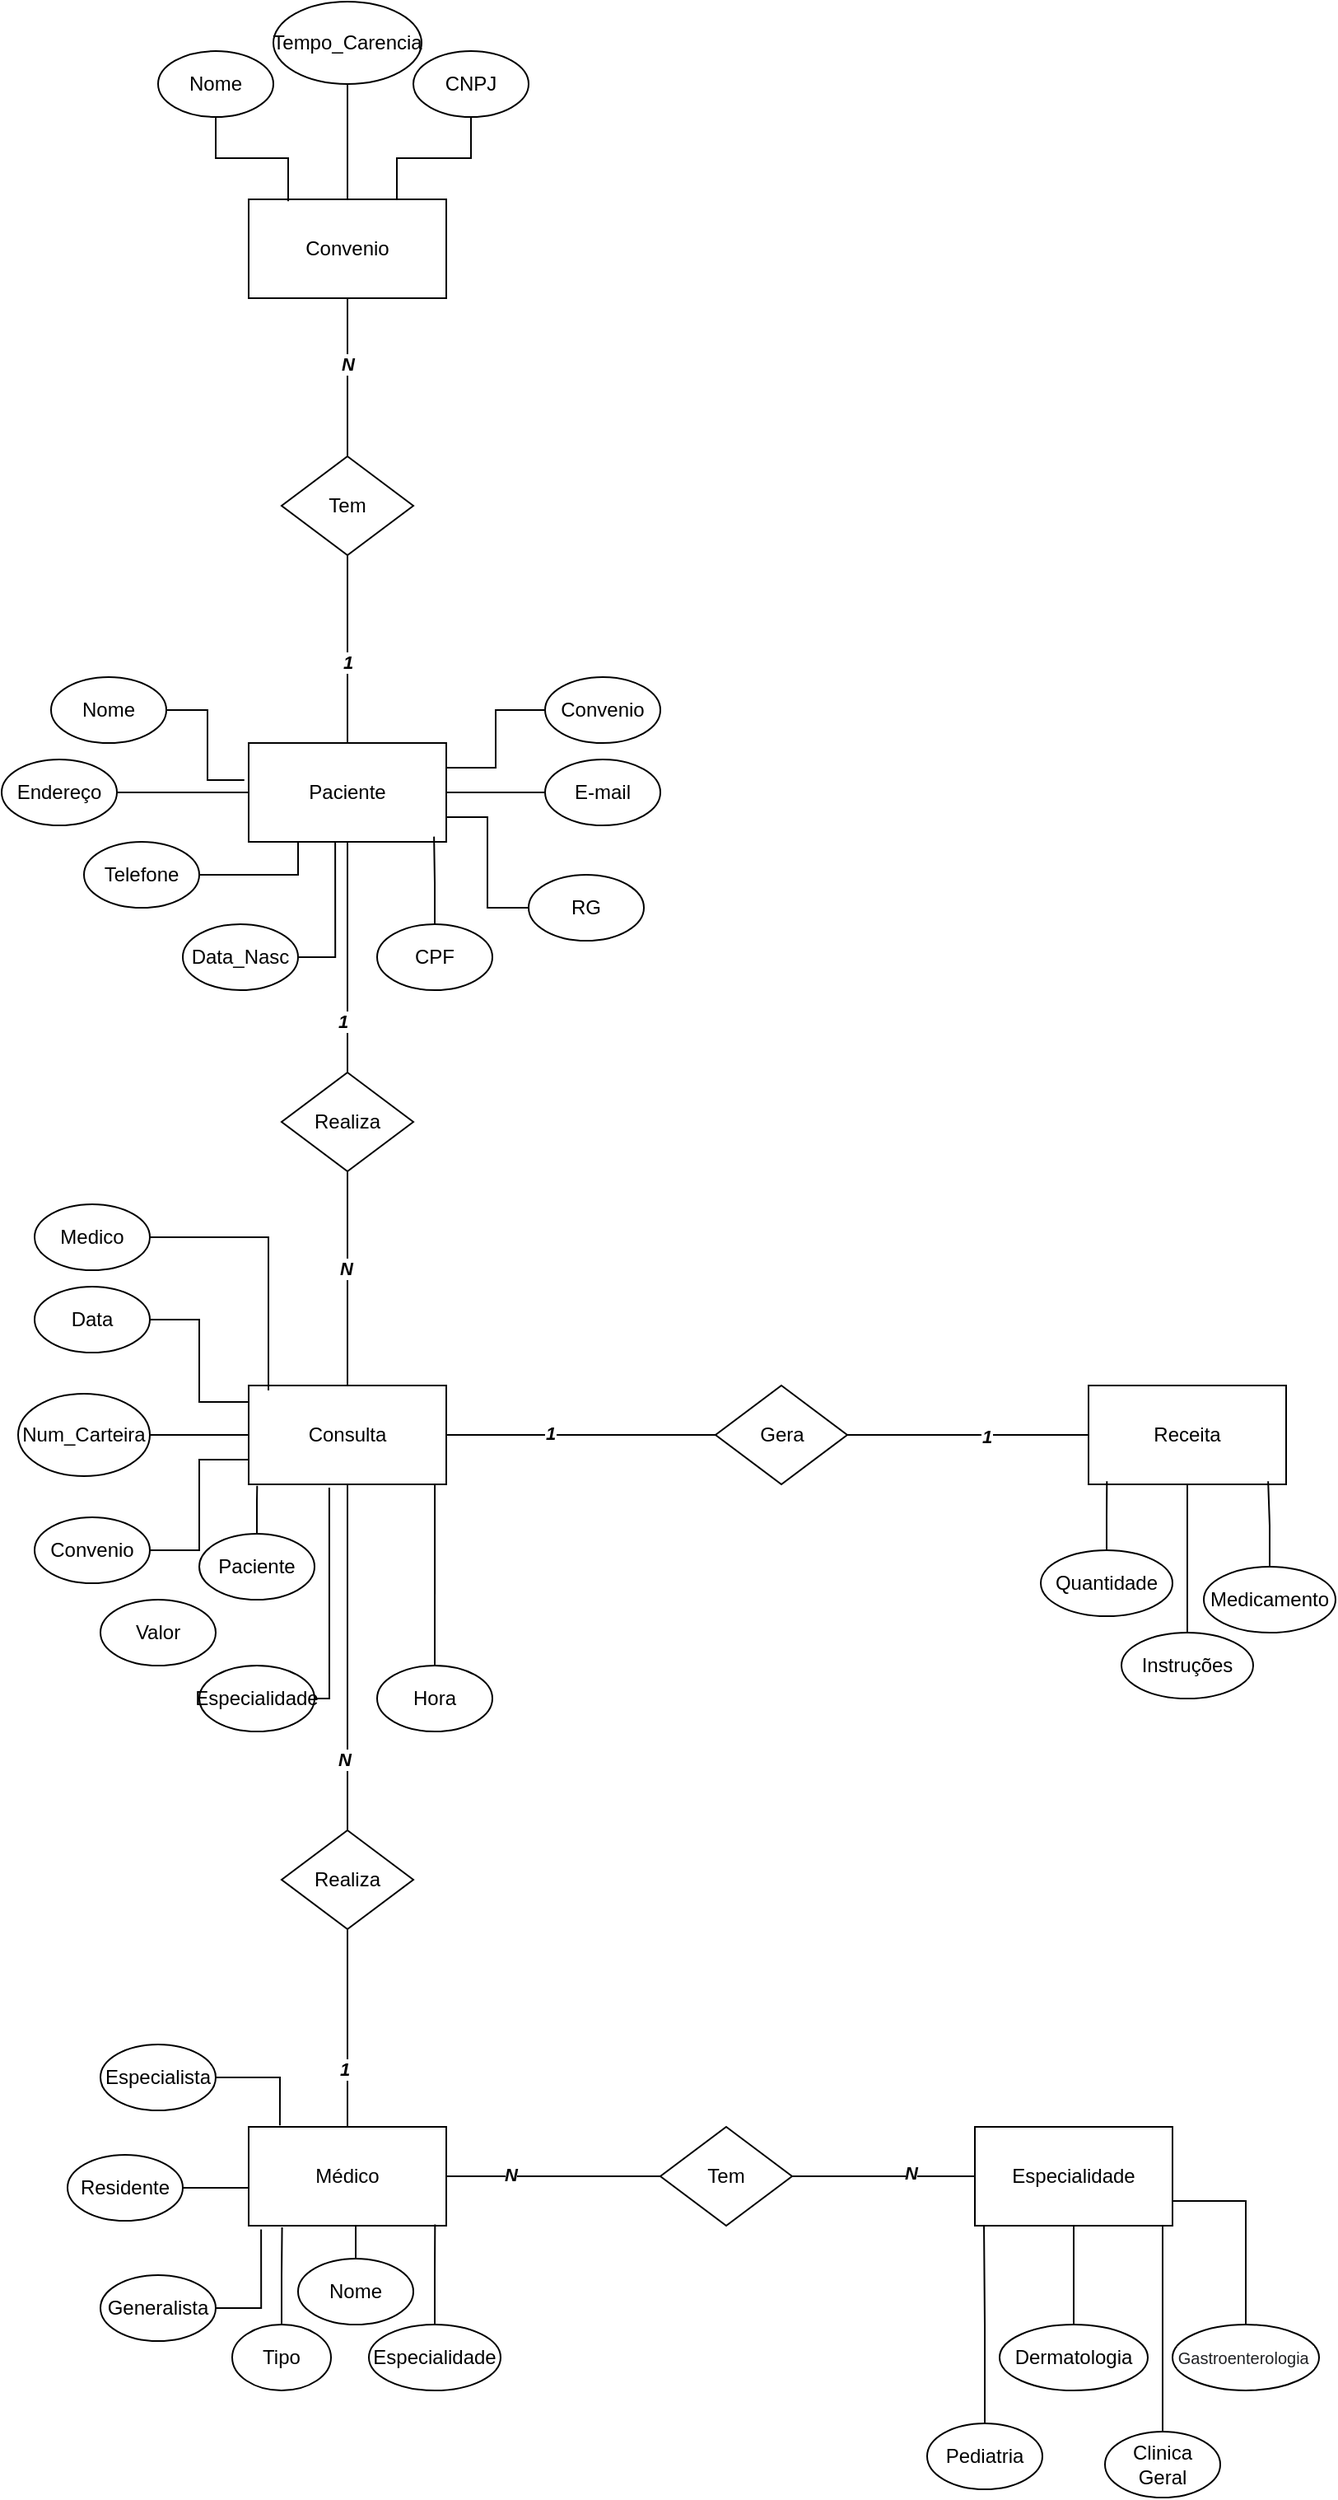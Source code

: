 <mxfile version="24.7.17">
  <diagram name="Página-1" id="8BGDTDJeWKM5IeX-bzNp">
    <mxGraphModel dx="3027" dy="2319" grid="1" gridSize="10" guides="1" tooltips="1" connect="1" arrows="1" fold="1" page="1" pageScale="1" pageWidth="827" pageHeight="1169" math="0" shadow="0">
      <root>
        <mxCell id="0" />
        <mxCell id="1" parent="0" />
        <mxCell id="o7DQFZc0UQr-MpQ6-a8O-60" style="edgeStyle=orthogonalEdgeStyle;rounded=0;orthogonalLoop=1;jettySize=auto;html=1;entryX=0;entryY=0.5;entryDx=0;entryDy=0;endArrow=none;endFill=0;" edge="1" parent="1" source="o7DQFZc0UQr-MpQ6-a8O-1" target="o7DQFZc0UQr-MpQ6-a8O-22">
          <mxGeometry relative="1" as="geometry" />
        </mxCell>
        <mxCell id="o7DQFZc0UQr-MpQ6-a8O-108" value="&lt;b&gt;&lt;i&gt;N&lt;/i&gt;&lt;/b&gt;" style="edgeLabel;html=1;align=center;verticalAlign=middle;resizable=0;points=[];" vertex="1" connectable="0" parent="o7DQFZc0UQr-MpQ6-a8O-60">
          <mxGeometry x="-0.405" y="1" relative="1" as="geometry">
            <mxPoint as="offset" />
          </mxGeometry>
        </mxCell>
        <mxCell id="o7DQFZc0UQr-MpQ6-a8O-65" style="edgeStyle=orthogonalEdgeStyle;rounded=0;orthogonalLoop=1;jettySize=auto;html=1;entryX=0.5;entryY=1;entryDx=0;entryDy=0;endArrow=none;endFill=0;" edge="1" parent="1" source="o7DQFZc0UQr-MpQ6-a8O-1" target="o7DQFZc0UQr-MpQ6-a8O-64">
          <mxGeometry relative="1" as="geometry" />
        </mxCell>
        <mxCell id="o7DQFZc0UQr-MpQ6-a8O-110" value="&lt;b&gt;&lt;i&gt;1&lt;/i&gt;&lt;/b&gt;" style="edgeLabel;html=1;align=center;verticalAlign=middle;resizable=0;points=[];" vertex="1" connectable="0" parent="o7DQFZc0UQr-MpQ6-a8O-65">
          <mxGeometry x="-0.407" y="2" relative="1" as="geometry">
            <mxPoint as="offset" />
          </mxGeometry>
        </mxCell>
        <mxCell id="o7DQFZc0UQr-MpQ6-a8O-1" value="Médico" style="rounded=0;whiteSpace=wrap;html=1;" vertex="1" parent="1">
          <mxGeometry x="90" y="400" width="120" height="60" as="geometry" />
        </mxCell>
        <mxCell id="o7DQFZc0UQr-MpQ6-a8O-2" value="Especialidade" style="ellipse;whiteSpace=wrap;html=1;" vertex="1" parent="1">
          <mxGeometry x="163" y="520" width="80" height="40" as="geometry" />
        </mxCell>
        <mxCell id="o7DQFZc0UQr-MpQ6-a8O-3" value="Nome" style="ellipse;whiteSpace=wrap;html=1;" vertex="1" parent="1">
          <mxGeometry x="120" y="480" width="70" height="40" as="geometry" />
        </mxCell>
        <mxCell id="o7DQFZc0UQr-MpQ6-a8O-4" value="Tipo" style="ellipse;whiteSpace=wrap;html=1;" vertex="1" parent="1">
          <mxGeometry x="80" y="520" width="60" height="40" as="geometry" />
        </mxCell>
        <mxCell id="o7DQFZc0UQr-MpQ6-a8O-11" style="edgeStyle=orthogonalEdgeStyle;rounded=0;orthogonalLoop=1;jettySize=auto;html=1;entryX=0.646;entryY=1.004;entryDx=0;entryDy=0;entryPerimeter=0;endArrow=none;endFill=0;" edge="1" parent="1" source="o7DQFZc0UQr-MpQ6-a8O-3" target="o7DQFZc0UQr-MpQ6-a8O-1">
          <mxGeometry relative="1" as="geometry" />
        </mxCell>
        <mxCell id="o7DQFZc0UQr-MpQ6-a8O-12" style="edgeStyle=orthogonalEdgeStyle;rounded=0;orthogonalLoop=1;jettySize=auto;html=1;entryX=0.169;entryY=1.016;entryDx=0;entryDy=0;entryPerimeter=0;endArrow=none;endFill=0;" edge="1" parent="1" source="o7DQFZc0UQr-MpQ6-a8O-4" target="o7DQFZc0UQr-MpQ6-a8O-1">
          <mxGeometry relative="1" as="geometry" />
        </mxCell>
        <mxCell id="o7DQFZc0UQr-MpQ6-a8O-13" style="edgeStyle=orthogonalEdgeStyle;rounded=0;orthogonalLoop=1;jettySize=auto;html=1;entryX=0.943;entryY=0.987;entryDx=0;entryDy=0;entryPerimeter=0;endArrow=none;endFill=0;" edge="1" parent="1" source="o7DQFZc0UQr-MpQ6-a8O-2" target="o7DQFZc0UQr-MpQ6-a8O-1">
          <mxGeometry relative="1" as="geometry" />
        </mxCell>
        <mxCell id="o7DQFZc0UQr-MpQ6-a8O-14" value="Especialidade" style="rounded=0;whiteSpace=wrap;html=1;" vertex="1" parent="1">
          <mxGeometry x="531" y="400" width="120" height="60" as="geometry" />
        </mxCell>
        <mxCell id="o7DQFZc0UQr-MpQ6-a8O-15" value="Residente" style="ellipse;whiteSpace=wrap;html=1;" vertex="1" parent="1">
          <mxGeometry x="-20" y="417" width="70" height="40" as="geometry" />
        </mxCell>
        <mxCell id="o7DQFZc0UQr-MpQ6-a8O-16" value="Especialista" style="ellipse;whiteSpace=wrap;html=1;" vertex="1" parent="1">
          <mxGeometry y="350" width="70" height="40" as="geometry" />
        </mxCell>
        <mxCell id="o7DQFZc0UQr-MpQ6-a8O-17" value="Generalista" style="ellipse;whiteSpace=wrap;html=1;" vertex="1" parent="1">
          <mxGeometry y="490" width="70" height="40" as="geometry" />
        </mxCell>
        <mxCell id="o7DQFZc0UQr-MpQ6-a8O-18" value="Pediatria" style="ellipse;whiteSpace=wrap;html=1;" vertex="1" parent="1">
          <mxGeometry x="502" y="580" width="70" height="40" as="geometry" />
        </mxCell>
        <mxCell id="o7DQFZc0UQr-MpQ6-a8O-63" style="edgeStyle=orthogonalEdgeStyle;rounded=0;orthogonalLoop=1;jettySize=auto;html=1;entryX=1;entryY=0.75;entryDx=0;entryDy=0;endArrow=none;endFill=0;" edge="1" parent="1" source="o7DQFZc0UQr-MpQ6-a8O-19" target="o7DQFZc0UQr-MpQ6-a8O-14">
          <mxGeometry relative="1" as="geometry" />
        </mxCell>
        <mxCell id="o7DQFZc0UQr-MpQ6-a8O-19" value="&lt;span style=&quot;color: rgb(32, 33, 36); text-align: start; white-space-collapse: preserve; background-color: rgb(255, 255, 255);&quot;&gt;&lt;font style=&quot;font-size: 10px;&quot; face=&quot;Helvetica&quot;&gt;Gastroenterologia &lt;/font&gt;&lt;/span&gt;" style="ellipse;whiteSpace=wrap;html=1;" vertex="1" parent="1">
          <mxGeometry x="651" y="520" width="89" height="40" as="geometry" />
        </mxCell>
        <mxCell id="o7DQFZc0UQr-MpQ6-a8O-20" value="Clinica Geral" style="ellipse;whiteSpace=wrap;html=1;" vertex="1" parent="1">
          <mxGeometry x="610" y="585" width="70" height="40" as="geometry" />
        </mxCell>
        <mxCell id="o7DQFZc0UQr-MpQ6-a8O-51" style="edgeStyle=orthogonalEdgeStyle;rounded=0;orthogonalLoop=1;jettySize=auto;html=1;entryX=0.5;entryY=1;entryDx=0;entryDy=0;endArrow=none;endFill=0;" edge="1" parent="1" source="o7DQFZc0UQr-MpQ6-a8O-21" target="o7DQFZc0UQr-MpQ6-a8O-14">
          <mxGeometry relative="1" as="geometry" />
        </mxCell>
        <mxCell id="o7DQFZc0UQr-MpQ6-a8O-21" value="Dermatologia" style="ellipse;whiteSpace=wrap;html=1;" vertex="1" parent="1">
          <mxGeometry x="546" y="520" width="90" height="40" as="geometry" />
        </mxCell>
        <mxCell id="o7DQFZc0UQr-MpQ6-a8O-61" style="edgeStyle=orthogonalEdgeStyle;rounded=0;orthogonalLoop=1;jettySize=auto;html=1;entryX=0;entryY=0.5;entryDx=0;entryDy=0;endArrow=none;endFill=0;" edge="1" parent="1" source="o7DQFZc0UQr-MpQ6-a8O-22" target="o7DQFZc0UQr-MpQ6-a8O-14">
          <mxGeometry relative="1" as="geometry" />
        </mxCell>
        <mxCell id="o7DQFZc0UQr-MpQ6-a8O-109" value="&lt;b&gt;&lt;i&gt;N&lt;/i&gt;&lt;/b&gt;" style="edgeLabel;html=1;align=center;verticalAlign=middle;resizable=0;points=[];" vertex="1" connectable="0" parent="o7DQFZc0UQr-MpQ6-a8O-61">
          <mxGeometry x="0.297" y="2" relative="1" as="geometry">
            <mxPoint as="offset" />
          </mxGeometry>
        </mxCell>
        <mxCell id="o7DQFZc0UQr-MpQ6-a8O-22" value="Tem" style="rhombus;whiteSpace=wrap;html=1;" vertex="1" parent="1">
          <mxGeometry x="340" y="400" width="80" height="60" as="geometry" />
        </mxCell>
        <mxCell id="o7DQFZc0UQr-MpQ6-a8O-77" style="edgeStyle=orthogonalEdgeStyle;rounded=0;orthogonalLoop=1;jettySize=auto;html=1;entryX=0.5;entryY=0;entryDx=0;entryDy=0;endArrow=none;endFill=0;" edge="1" parent="1" source="o7DQFZc0UQr-MpQ6-a8O-24" target="o7DQFZc0UQr-MpQ6-a8O-75">
          <mxGeometry relative="1" as="geometry" />
        </mxCell>
        <mxCell id="o7DQFZc0UQr-MpQ6-a8O-113" value="&lt;b&gt;&lt;i&gt;1&lt;/i&gt;&lt;/b&gt;" style="edgeLabel;html=1;align=center;verticalAlign=middle;resizable=0;points=[];" vertex="1" connectable="0" parent="o7DQFZc0UQr-MpQ6-a8O-77">
          <mxGeometry x="0.533" y="-3" relative="1" as="geometry">
            <mxPoint y="1" as="offset" />
          </mxGeometry>
        </mxCell>
        <mxCell id="o7DQFZc0UQr-MpQ6-a8O-24" value="Paciente" style="rounded=0;whiteSpace=wrap;html=1;" vertex="1" parent="1">
          <mxGeometry x="90" y="-440" width="120" height="60" as="geometry" />
        </mxCell>
        <mxCell id="o7DQFZc0UQr-MpQ6-a8O-25" value="Nome" style="ellipse;whiteSpace=wrap;html=1;" vertex="1" parent="1">
          <mxGeometry x="-30" y="-480" width="70" height="40" as="geometry" />
        </mxCell>
        <mxCell id="o7DQFZc0UQr-MpQ6-a8O-26" value="Data_Nasc" style="ellipse;whiteSpace=wrap;html=1;" vertex="1" parent="1">
          <mxGeometry x="50" y="-330" width="70" height="40" as="geometry" />
        </mxCell>
        <mxCell id="o7DQFZc0UQr-MpQ6-a8O-80" style="edgeStyle=orthogonalEdgeStyle;rounded=0;orthogonalLoop=1;jettySize=auto;html=1;entryX=0;entryY=0.5;entryDx=0;entryDy=0;endArrow=none;endFill=0;" edge="1" parent="1" source="o7DQFZc0UQr-MpQ6-a8O-27" target="o7DQFZc0UQr-MpQ6-a8O-24">
          <mxGeometry relative="1" as="geometry" />
        </mxCell>
        <mxCell id="o7DQFZc0UQr-MpQ6-a8O-27" value="Endereço" style="ellipse;whiteSpace=wrap;html=1;" vertex="1" parent="1">
          <mxGeometry x="-60" y="-430" width="70" height="40" as="geometry" />
        </mxCell>
        <mxCell id="o7DQFZc0UQr-MpQ6-a8O-81" style="edgeStyle=orthogonalEdgeStyle;rounded=0;orthogonalLoop=1;jettySize=auto;html=1;entryX=0.25;entryY=1;entryDx=0;entryDy=0;endArrow=none;endFill=0;" edge="1" parent="1" source="o7DQFZc0UQr-MpQ6-a8O-28" target="o7DQFZc0UQr-MpQ6-a8O-24">
          <mxGeometry relative="1" as="geometry" />
        </mxCell>
        <mxCell id="o7DQFZc0UQr-MpQ6-a8O-28" value="Telefone" style="ellipse;whiteSpace=wrap;html=1;" vertex="1" parent="1">
          <mxGeometry x="-10" y="-380" width="70" height="40" as="geometry" />
        </mxCell>
        <mxCell id="o7DQFZc0UQr-MpQ6-a8O-85" style="edgeStyle=orthogonalEdgeStyle;rounded=0;orthogonalLoop=1;jettySize=auto;html=1;endArrow=none;endFill=0;" edge="1" parent="1" source="o7DQFZc0UQr-MpQ6-a8O-29" target="o7DQFZc0UQr-MpQ6-a8O-24">
          <mxGeometry relative="1" as="geometry" />
        </mxCell>
        <mxCell id="o7DQFZc0UQr-MpQ6-a8O-29" value="E-mail" style="ellipse;whiteSpace=wrap;html=1;" vertex="1" parent="1">
          <mxGeometry x="270" y="-430" width="70" height="40" as="geometry" />
        </mxCell>
        <mxCell id="o7DQFZc0UQr-MpQ6-a8O-30" value="CPF" style="ellipse;whiteSpace=wrap;html=1;" vertex="1" parent="1">
          <mxGeometry x="168" y="-330" width="70" height="40" as="geometry" />
        </mxCell>
        <mxCell id="o7DQFZc0UQr-MpQ6-a8O-84" style="edgeStyle=orthogonalEdgeStyle;rounded=0;orthogonalLoop=1;jettySize=auto;html=1;entryX=1;entryY=0.75;entryDx=0;entryDy=0;endArrow=none;endFill=0;" edge="1" parent="1" source="o7DQFZc0UQr-MpQ6-a8O-31" target="o7DQFZc0UQr-MpQ6-a8O-24">
          <mxGeometry relative="1" as="geometry" />
        </mxCell>
        <mxCell id="o7DQFZc0UQr-MpQ6-a8O-31" value="RG" style="ellipse;whiteSpace=wrap;html=1;" vertex="1" parent="1">
          <mxGeometry x="260" y="-360" width="70" height="40" as="geometry" />
        </mxCell>
        <mxCell id="o7DQFZc0UQr-MpQ6-a8O-86" style="edgeStyle=orthogonalEdgeStyle;rounded=0;orthogonalLoop=1;jettySize=auto;html=1;entryX=1;entryY=0.25;entryDx=0;entryDy=0;endArrow=none;endFill=0;" edge="1" parent="1" source="o7DQFZc0UQr-MpQ6-a8O-32" target="o7DQFZc0UQr-MpQ6-a8O-24">
          <mxGeometry relative="1" as="geometry" />
        </mxCell>
        <mxCell id="o7DQFZc0UQr-MpQ6-a8O-32" value="Convenio" style="ellipse;whiteSpace=wrap;html=1;" vertex="1" parent="1">
          <mxGeometry x="270" y="-480" width="70" height="40" as="geometry" />
        </mxCell>
        <mxCell id="o7DQFZc0UQr-MpQ6-a8O-106" style="edgeStyle=orthogonalEdgeStyle;rounded=0;orthogonalLoop=1;jettySize=auto;html=1;entryX=0.5;entryY=0;entryDx=0;entryDy=0;endArrow=none;endFill=0;" edge="1" parent="1" source="o7DQFZc0UQr-MpQ6-a8O-33" target="o7DQFZc0UQr-MpQ6-a8O-105">
          <mxGeometry relative="1" as="geometry" />
        </mxCell>
        <mxCell id="o7DQFZc0UQr-MpQ6-a8O-117" value="&lt;b&gt;&lt;i&gt;N&lt;/i&gt;&lt;/b&gt;" style="edgeLabel;html=1;align=center;verticalAlign=middle;resizable=0;points=[];" vertex="1" connectable="0" parent="o7DQFZc0UQr-MpQ6-a8O-106">
          <mxGeometry x="-0.181" relative="1" as="geometry">
            <mxPoint as="offset" />
          </mxGeometry>
        </mxCell>
        <mxCell id="o7DQFZc0UQr-MpQ6-a8O-33" value="Convenio" style="rounded=0;whiteSpace=wrap;html=1;" vertex="1" parent="1">
          <mxGeometry x="90" y="-770" width="120" height="60" as="geometry" />
        </mxCell>
        <mxCell id="o7DQFZc0UQr-MpQ6-a8O-34" value="Nome" style="ellipse;whiteSpace=wrap;html=1;" vertex="1" parent="1">
          <mxGeometry x="35" y="-860" width="70" height="40" as="geometry" />
        </mxCell>
        <mxCell id="o7DQFZc0UQr-MpQ6-a8O-103" style="edgeStyle=orthogonalEdgeStyle;rounded=0;orthogonalLoop=1;jettySize=auto;html=1;entryX=0.75;entryY=0;entryDx=0;entryDy=0;endArrow=none;endFill=0;" edge="1" parent="1" source="o7DQFZc0UQr-MpQ6-a8O-35" target="o7DQFZc0UQr-MpQ6-a8O-33">
          <mxGeometry relative="1" as="geometry" />
        </mxCell>
        <mxCell id="o7DQFZc0UQr-MpQ6-a8O-35" value="CNPJ" style="ellipse;whiteSpace=wrap;html=1;" vertex="1" parent="1">
          <mxGeometry x="190" y="-860" width="70" height="40" as="geometry" />
        </mxCell>
        <mxCell id="o7DQFZc0UQr-MpQ6-a8O-102" style="edgeStyle=orthogonalEdgeStyle;rounded=0;orthogonalLoop=1;jettySize=auto;html=1;entryX=0.5;entryY=0;entryDx=0;entryDy=0;endArrow=none;endFill=0;" edge="1" parent="1" source="o7DQFZc0UQr-MpQ6-a8O-36" target="o7DQFZc0UQr-MpQ6-a8O-33">
          <mxGeometry relative="1" as="geometry" />
        </mxCell>
        <mxCell id="o7DQFZc0UQr-MpQ6-a8O-36" value="Tempo_Carencia" style="ellipse;whiteSpace=wrap;html=1;" vertex="1" parent="1">
          <mxGeometry x="105" y="-890" width="90" height="50" as="geometry" />
        </mxCell>
        <mxCell id="o7DQFZc0UQr-MpQ6-a8O-66" style="edgeStyle=orthogonalEdgeStyle;rounded=0;orthogonalLoop=1;jettySize=auto;html=1;entryX=0.5;entryY=0;entryDx=0;entryDy=0;endArrow=none;endFill=0;" edge="1" parent="1" source="o7DQFZc0UQr-MpQ6-a8O-37" target="o7DQFZc0UQr-MpQ6-a8O-64">
          <mxGeometry relative="1" as="geometry" />
        </mxCell>
        <mxCell id="o7DQFZc0UQr-MpQ6-a8O-112" value="&lt;b&gt;&lt;i&gt;N&lt;/i&gt;&lt;/b&gt;" style="edgeLabel;html=1;align=center;verticalAlign=middle;resizable=0;points=[];" vertex="1" connectable="0" parent="o7DQFZc0UQr-MpQ6-a8O-66">
          <mxGeometry x="0.587" y="-2" relative="1" as="geometry">
            <mxPoint as="offset" />
          </mxGeometry>
        </mxCell>
        <mxCell id="o7DQFZc0UQr-MpQ6-a8O-95" style="edgeStyle=orthogonalEdgeStyle;rounded=0;orthogonalLoop=1;jettySize=auto;html=1;endArrow=none;endFill=0;" edge="1" parent="1" source="o7DQFZc0UQr-MpQ6-a8O-37" target="o7DQFZc0UQr-MpQ6-a8O-94">
          <mxGeometry relative="1" as="geometry" />
        </mxCell>
        <mxCell id="o7DQFZc0UQr-MpQ6-a8O-118" value="&lt;b&gt;&lt;i&gt;1&lt;/i&gt;&lt;/b&gt;" style="edgeLabel;html=1;align=center;verticalAlign=middle;resizable=0;points=[];" vertex="1" connectable="0" parent="o7DQFZc0UQr-MpQ6-a8O-95">
          <mxGeometry x="-0.229" y="1" relative="1" as="geometry">
            <mxPoint as="offset" />
          </mxGeometry>
        </mxCell>
        <mxCell id="o7DQFZc0UQr-MpQ6-a8O-37" value="Consulta" style="rounded=0;whiteSpace=wrap;html=1;" vertex="1" parent="1">
          <mxGeometry x="90" y="-50" width="120" height="60" as="geometry" />
        </mxCell>
        <mxCell id="o7DQFZc0UQr-MpQ6-a8O-38" value="Data" style="ellipse;whiteSpace=wrap;html=1;" vertex="1" parent="1">
          <mxGeometry x="-40" y="-110" width="70" height="40" as="geometry" />
        </mxCell>
        <mxCell id="o7DQFZc0UQr-MpQ6-a8O-39" value="Hora" style="ellipse;whiteSpace=wrap;html=1;" vertex="1" parent="1">
          <mxGeometry x="168" y="120" width="70" height="40" as="geometry" />
        </mxCell>
        <mxCell id="o7DQFZc0UQr-MpQ6-a8O-40" value="Medico" style="ellipse;whiteSpace=wrap;html=1;" vertex="1" parent="1">
          <mxGeometry x="-40" y="-160" width="70" height="40" as="geometry" />
        </mxCell>
        <mxCell id="o7DQFZc0UQr-MpQ6-a8O-42" value="Paciente" style="ellipse;whiteSpace=wrap;html=1;" vertex="1" parent="1">
          <mxGeometry x="60" y="40" width="70" height="40" as="geometry" />
        </mxCell>
        <mxCell id="o7DQFZc0UQr-MpQ6-a8O-43" value="Valor&lt;span style=&quot;color: rgba(0, 0, 0, 0); font-family: monospace; font-size: 0px; text-align: start; text-wrap: nowrap;&quot;&gt;%3CmxGraphModel%3E%3Croot%3E%3CmxCell%20id%3D%220%22%2F%3E%3CmxCell%20id%3D%221%22%20parent%3D%220%22%2F%3E%3CmxCell%20id%3D%222%22%20value%3D%22Hora%22%20style%3D%22ellipse%3BwhiteSpace%3Dwrap%3Bhtml%3D1%3B%22%20vertex%3D%221%22%20parent%3D%221%22%3E%3CmxGeometry%20x%3D%22330%22%20y%3D%2250%22%20width%3D%2270%22%20height%3D%2240%22%20as%3D%22geometry%22%2F%3E%3C%2FmxCell%3E%3C%2Froot%3E%3C%2FmxGraphModel%3E&lt;/span&gt;&lt;span style=&quot;color: rgba(0, 0, 0, 0); font-family: monospace; font-size: 0px; text-align: start; text-wrap: nowrap;&quot;&gt;%3CmxGraphModel%3E%3Croot%3E%3CmxCell%20id%3D%220%22%2F%3E%3CmxCell%20id%3D%221%22%20parent%3D%220%22%2F%3E%3CmxCell%20id%3D%222%22%20value%3D%22Hora%22%20style%3D%22ellipse%3BwhiteSpace%3Dwrap%3Bhtml%3D1%3B%22%20vertex%3D%221%22%20parent%3D%221%22%3E%3CmxGeometry%20x%3D%22330%22%20y%3D%2250%22%20width%3D%2270%22%20height%3D%2240%22%20as%3D%22geometry%22%2F%3E%3C%2FmxCell%3E%3C%2Froot%3E%3C%2FmxGraphModel%3E&lt;/span&gt;" style="ellipse;whiteSpace=wrap;html=1;" vertex="1" parent="1">
          <mxGeometry y="80" width="70" height="40" as="geometry" />
        </mxCell>
        <mxCell id="o7DQFZc0UQr-MpQ6-a8O-71" style="edgeStyle=orthogonalEdgeStyle;rounded=0;orthogonalLoop=1;jettySize=auto;html=1;entryX=0;entryY=0.75;entryDx=0;entryDy=0;endArrow=none;endFill=0;" edge="1" parent="1" source="o7DQFZc0UQr-MpQ6-a8O-44" target="o7DQFZc0UQr-MpQ6-a8O-37">
          <mxGeometry relative="1" as="geometry" />
        </mxCell>
        <mxCell id="o7DQFZc0UQr-MpQ6-a8O-44" value="Convenio" style="ellipse;whiteSpace=wrap;html=1;" vertex="1" parent="1">
          <mxGeometry x="-40" y="30" width="70" height="40" as="geometry" />
        </mxCell>
        <mxCell id="o7DQFZc0UQr-MpQ6-a8O-67" style="edgeStyle=orthogonalEdgeStyle;rounded=0;orthogonalLoop=1;jettySize=auto;html=1;entryX=0;entryY=0.5;entryDx=0;entryDy=0;endArrow=none;endFill=0;" edge="1" parent="1" source="o7DQFZc0UQr-MpQ6-a8O-45" target="o7DQFZc0UQr-MpQ6-a8O-37">
          <mxGeometry relative="1" as="geometry" />
        </mxCell>
        <mxCell id="o7DQFZc0UQr-MpQ6-a8O-45" value="Num_Carteira" style="ellipse;whiteSpace=wrap;html=1;" vertex="1" parent="1">
          <mxGeometry x="-50" y="-45" width="80" height="50" as="geometry" />
        </mxCell>
        <mxCell id="o7DQFZc0UQr-MpQ6-a8O-46" value="Especialidade" style="ellipse;whiteSpace=wrap;html=1;" vertex="1" parent="1">
          <mxGeometry x="60" y="120" width="70" height="40" as="geometry" />
        </mxCell>
        <mxCell id="o7DQFZc0UQr-MpQ6-a8O-47" value="Receita" style="rounded=0;whiteSpace=wrap;html=1;" vertex="1" parent="1">
          <mxGeometry x="600" y="-50" width="120" height="60" as="geometry" />
        </mxCell>
        <mxCell id="o7DQFZc0UQr-MpQ6-a8O-48" value="Medicamento" style="ellipse;whiteSpace=wrap;html=1;" vertex="1" parent="1">
          <mxGeometry x="670" y="60" width="80" height="40" as="geometry" />
        </mxCell>
        <mxCell id="o7DQFZc0UQr-MpQ6-a8O-49" value="Quantidade" style="ellipse;whiteSpace=wrap;html=1;" vertex="1" parent="1">
          <mxGeometry x="571" y="50" width="80" height="40" as="geometry" />
        </mxCell>
        <mxCell id="o7DQFZc0UQr-MpQ6-a8O-98" style="edgeStyle=orthogonalEdgeStyle;rounded=0;orthogonalLoop=1;jettySize=auto;html=1;entryX=0.5;entryY=1;entryDx=0;entryDy=0;endArrow=none;endFill=0;" edge="1" parent="1" source="o7DQFZc0UQr-MpQ6-a8O-50" target="o7DQFZc0UQr-MpQ6-a8O-47">
          <mxGeometry relative="1" as="geometry" />
        </mxCell>
        <mxCell id="o7DQFZc0UQr-MpQ6-a8O-50" value="Instruções" style="ellipse;whiteSpace=wrap;html=1;" vertex="1" parent="1">
          <mxGeometry x="620" y="100" width="80" height="40" as="geometry" />
        </mxCell>
        <mxCell id="o7DQFZc0UQr-MpQ6-a8O-54" style="edgeStyle=orthogonalEdgeStyle;rounded=0;orthogonalLoop=1;jettySize=auto;html=1;endArrow=none;endFill=0;" edge="1" parent="1" source="o7DQFZc0UQr-MpQ6-a8O-20">
          <mxGeometry relative="1" as="geometry">
            <mxPoint x="645" y="460" as="targetPoint" />
          </mxGeometry>
        </mxCell>
        <mxCell id="o7DQFZc0UQr-MpQ6-a8O-55" style="edgeStyle=orthogonalEdgeStyle;rounded=0;orthogonalLoop=1;jettySize=auto;html=1;entryX=0.046;entryY=1.005;entryDx=0;entryDy=0;entryPerimeter=0;endArrow=none;endFill=0;" edge="1" parent="1" source="o7DQFZc0UQr-MpQ6-a8O-18" target="o7DQFZc0UQr-MpQ6-a8O-14">
          <mxGeometry relative="1" as="geometry" />
        </mxCell>
        <mxCell id="o7DQFZc0UQr-MpQ6-a8O-57" style="edgeStyle=orthogonalEdgeStyle;rounded=0;orthogonalLoop=1;jettySize=auto;html=1;entryX=0.063;entryY=1.038;entryDx=0;entryDy=0;entryPerimeter=0;endArrow=none;endFill=0;" edge="1" parent="1" source="o7DQFZc0UQr-MpQ6-a8O-17" target="o7DQFZc0UQr-MpQ6-a8O-1">
          <mxGeometry relative="1" as="geometry" />
        </mxCell>
        <mxCell id="o7DQFZc0UQr-MpQ6-a8O-58" style="edgeStyle=orthogonalEdgeStyle;rounded=0;orthogonalLoop=1;jettySize=auto;html=1;endArrow=none;endFill=0;" edge="1" parent="1" source="o7DQFZc0UQr-MpQ6-a8O-15">
          <mxGeometry relative="1" as="geometry">
            <mxPoint x="90" y="437" as="targetPoint" />
          </mxGeometry>
        </mxCell>
        <mxCell id="o7DQFZc0UQr-MpQ6-a8O-59" style="edgeStyle=orthogonalEdgeStyle;rounded=0;orthogonalLoop=1;jettySize=auto;html=1;entryX=0.158;entryY=-0.014;entryDx=0;entryDy=0;entryPerimeter=0;endArrow=none;endFill=0;" edge="1" parent="1" source="o7DQFZc0UQr-MpQ6-a8O-16" target="o7DQFZc0UQr-MpQ6-a8O-1">
          <mxGeometry relative="1" as="geometry" />
        </mxCell>
        <mxCell id="o7DQFZc0UQr-MpQ6-a8O-64" value="Realiza" style="rhombus;whiteSpace=wrap;html=1;" vertex="1" parent="1">
          <mxGeometry x="110" y="220" width="80" height="60" as="geometry" />
        </mxCell>
        <mxCell id="o7DQFZc0UQr-MpQ6-a8O-70" style="edgeStyle=orthogonalEdgeStyle;rounded=0;orthogonalLoop=1;jettySize=auto;html=1;entryX=0.043;entryY=1.014;entryDx=0;entryDy=0;entryPerimeter=0;endArrow=none;endFill=0;" edge="1" parent="1" source="o7DQFZc0UQr-MpQ6-a8O-42" target="o7DQFZc0UQr-MpQ6-a8O-37">
          <mxGeometry relative="1" as="geometry" />
        </mxCell>
        <mxCell id="o7DQFZc0UQr-MpQ6-a8O-72" style="edgeStyle=orthogonalEdgeStyle;rounded=0;orthogonalLoop=1;jettySize=auto;html=1;entryX=0;entryY=0.167;entryDx=0;entryDy=0;entryPerimeter=0;endArrow=none;endFill=0;" edge="1" parent="1" source="o7DQFZc0UQr-MpQ6-a8O-38" target="o7DQFZc0UQr-MpQ6-a8O-37">
          <mxGeometry relative="1" as="geometry" />
        </mxCell>
        <mxCell id="o7DQFZc0UQr-MpQ6-a8O-76" style="edgeStyle=orthogonalEdgeStyle;rounded=0;orthogonalLoop=1;jettySize=auto;html=1;entryX=0.5;entryY=0;entryDx=0;entryDy=0;endArrow=none;endFill=0;" edge="1" parent="1" source="o7DQFZc0UQr-MpQ6-a8O-75" target="o7DQFZc0UQr-MpQ6-a8O-37">
          <mxGeometry relative="1" as="geometry" />
        </mxCell>
        <mxCell id="o7DQFZc0UQr-MpQ6-a8O-114" value="&lt;b&gt;&lt;i&gt;N&lt;/i&gt;&lt;/b&gt;" style="edgeLabel;html=1;align=center;verticalAlign=middle;resizable=0;points=[];" vertex="1" connectable="0" parent="o7DQFZc0UQr-MpQ6-a8O-76">
          <mxGeometry x="-0.094" y="-1" relative="1" as="geometry">
            <mxPoint as="offset" />
          </mxGeometry>
        </mxCell>
        <mxCell id="o7DQFZc0UQr-MpQ6-a8O-75" value="Realiza" style="rhombus;whiteSpace=wrap;html=1;" vertex="1" parent="1">
          <mxGeometry x="110" y="-240" width="80" height="60" as="geometry" />
        </mxCell>
        <mxCell id="o7DQFZc0UQr-MpQ6-a8O-82" style="edgeStyle=orthogonalEdgeStyle;rounded=0;orthogonalLoop=1;jettySize=auto;html=1;entryX=0.438;entryY=0.994;entryDx=0;entryDy=0;entryPerimeter=0;endArrow=none;endFill=0;" edge="1" parent="1" source="o7DQFZc0UQr-MpQ6-a8O-26" target="o7DQFZc0UQr-MpQ6-a8O-24">
          <mxGeometry relative="1" as="geometry">
            <Array as="points">
              <mxPoint x="143" y="-310" />
            </Array>
          </mxGeometry>
        </mxCell>
        <mxCell id="o7DQFZc0UQr-MpQ6-a8O-83" style="edgeStyle=orthogonalEdgeStyle;rounded=0;orthogonalLoop=1;jettySize=auto;html=1;entryX=0.938;entryY=0.947;entryDx=0;entryDy=0;entryPerimeter=0;endArrow=none;endFill=0;" edge="1" parent="1" source="o7DQFZc0UQr-MpQ6-a8O-30" target="o7DQFZc0UQr-MpQ6-a8O-24">
          <mxGeometry relative="1" as="geometry" />
        </mxCell>
        <mxCell id="o7DQFZc0UQr-MpQ6-a8O-87" style="edgeStyle=orthogonalEdgeStyle;rounded=0;orthogonalLoop=1;jettySize=auto;html=1;entryX=-0.022;entryY=0.375;entryDx=0;entryDy=0;entryPerimeter=0;endArrow=none;endFill=0;" edge="1" parent="1" source="o7DQFZc0UQr-MpQ6-a8O-25" target="o7DQFZc0UQr-MpQ6-a8O-24">
          <mxGeometry relative="1" as="geometry" />
        </mxCell>
        <mxCell id="o7DQFZc0UQr-MpQ6-a8O-91" style="edgeStyle=orthogonalEdgeStyle;rounded=0;orthogonalLoop=1;jettySize=auto;html=1;entryX=0.1;entryY=0.05;entryDx=0;entryDy=0;entryPerimeter=0;endArrow=none;endFill=0;" edge="1" parent="1" source="o7DQFZc0UQr-MpQ6-a8O-40" target="o7DQFZc0UQr-MpQ6-a8O-37">
          <mxGeometry relative="1" as="geometry" />
        </mxCell>
        <mxCell id="o7DQFZc0UQr-MpQ6-a8O-92" style="edgeStyle=orthogonalEdgeStyle;rounded=0;orthogonalLoop=1;jettySize=auto;html=1;entryX=0.408;entryY=1.033;entryDx=0;entryDy=0;entryPerimeter=0;endArrow=none;endFill=0;" edge="1" parent="1" source="o7DQFZc0UQr-MpQ6-a8O-46" target="o7DQFZc0UQr-MpQ6-a8O-37">
          <mxGeometry relative="1" as="geometry">
            <Array as="points">
              <mxPoint x="139" y="140" />
            </Array>
          </mxGeometry>
        </mxCell>
        <mxCell id="o7DQFZc0UQr-MpQ6-a8O-93" style="edgeStyle=orthogonalEdgeStyle;rounded=0;orthogonalLoop=1;jettySize=auto;html=1;entryX=0.942;entryY=1;entryDx=0;entryDy=0;entryPerimeter=0;endArrow=none;endFill=0;" edge="1" parent="1" source="o7DQFZc0UQr-MpQ6-a8O-39" target="o7DQFZc0UQr-MpQ6-a8O-37">
          <mxGeometry relative="1" as="geometry" />
        </mxCell>
        <mxCell id="o7DQFZc0UQr-MpQ6-a8O-96" style="edgeStyle=orthogonalEdgeStyle;rounded=0;orthogonalLoop=1;jettySize=auto;html=1;endArrow=none;endFill=0;" edge="1" parent="1" source="o7DQFZc0UQr-MpQ6-a8O-94">
          <mxGeometry relative="1" as="geometry">
            <mxPoint x="600" y="-20" as="targetPoint" />
          </mxGeometry>
        </mxCell>
        <mxCell id="o7DQFZc0UQr-MpQ6-a8O-120" value="&lt;b&gt;&lt;i&gt;1&lt;/i&gt;&lt;/b&gt;" style="edgeLabel;html=1;align=center;verticalAlign=middle;resizable=0;points=[];" vertex="1" connectable="0" parent="o7DQFZc0UQr-MpQ6-a8O-96">
          <mxGeometry x="0.157" relative="1" as="geometry">
            <mxPoint as="offset" />
          </mxGeometry>
        </mxCell>
        <mxCell id="o7DQFZc0UQr-MpQ6-a8O-94" value="Gera" style="rhombus;whiteSpace=wrap;html=1;" vertex="1" parent="1">
          <mxGeometry x="373.5" y="-50" width="80" height="60" as="geometry" />
        </mxCell>
        <mxCell id="o7DQFZc0UQr-MpQ6-a8O-99" style="edgeStyle=orthogonalEdgeStyle;rounded=0;orthogonalLoop=1;jettySize=auto;html=1;entryX=0.909;entryY=0.968;entryDx=0;entryDy=0;entryPerimeter=0;endArrow=none;endFill=0;" edge="1" parent="1" source="o7DQFZc0UQr-MpQ6-a8O-48" target="o7DQFZc0UQr-MpQ6-a8O-47">
          <mxGeometry relative="1" as="geometry" />
        </mxCell>
        <mxCell id="o7DQFZc0UQr-MpQ6-a8O-100" style="edgeStyle=orthogonalEdgeStyle;rounded=0;orthogonalLoop=1;jettySize=auto;html=1;entryX=0.093;entryY=0.968;entryDx=0;entryDy=0;entryPerimeter=0;endArrow=none;endFill=0;" edge="1" parent="1" source="o7DQFZc0UQr-MpQ6-a8O-49" target="o7DQFZc0UQr-MpQ6-a8O-47">
          <mxGeometry relative="1" as="geometry" />
        </mxCell>
        <mxCell id="o7DQFZc0UQr-MpQ6-a8O-101" style="edgeStyle=orthogonalEdgeStyle;rounded=0;orthogonalLoop=1;jettySize=auto;html=1;exitX=0.5;exitY=1;exitDx=0;exitDy=0;" edge="1" parent="1" source="o7DQFZc0UQr-MpQ6-a8O-36" target="o7DQFZc0UQr-MpQ6-a8O-36">
          <mxGeometry relative="1" as="geometry" />
        </mxCell>
        <mxCell id="o7DQFZc0UQr-MpQ6-a8O-104" style="edgeStyle=orthogonalEdgeStyle;rounded=0;orthogonalLoop=1;jettySize=auto;html=1;entryX=0.2;entryY=0.018;entryDx=0;entryDy=0;entryPerimeter=0;endArrow=none;endFill=0;" edge="1" parent="1" source="o7DQFZc0UQr-MpQ6-a8O-34" target="o7DQFZc0UQr-MpQ6-a8O-33">
          <mxGeometry relative="1" as="geometry" />
        </mxCell>
        <mxCell id="o7DQFZc0UQr-MpQ6-a8O-107" style="edgeStyle=orthogonalEdgeStyle;rounded=0;orthogonalLoop=1;jettySize=auto;html=1;entryX=0.5;entryY=0;entryDx=0;entryDy=0;endArrow=none;endFill=0;" edge="1" parent="1" source="o7DQFZc0UQr-MpQ6-a8O-105" target="o7DQFZc0UQr-MpQ6-a8O-24">
          <mxGeometry relative="1" as="geometry" />
        </mxCell>
        <mxCell id="o7DQFZc0UQr-MpQ6-a8O-116" value="&lt;b&gt;&lt;i&gt;1&lt;/i&gt;&lt;/b&gt;" style="edgeLabel;html=1;align=center;verticalAlign=middle;resizable=0;points=[];" vertex="1" connectable="0" parent="o7DQFZc0UQr-MpQ6-a8O-107">
          <mxGeometry x="0.142" relative="1" as="geometry">
            <mxPoint as="offset" />
          </mxGeometry>
        </mxCell>
        <mxCell id="o7DQFZc0UQr-MpQ6-a8O-105" value="Tem" style="rhombus;whiteSpace=wrap;html=1;" vertex="1" parent="1">
          <mxGeometry x="110" y="-614" width="80" height="60" as="geometry" />
        </mxCell>
      </root>
    </mxGraphModel>
  </diagram>
</mxfile>
